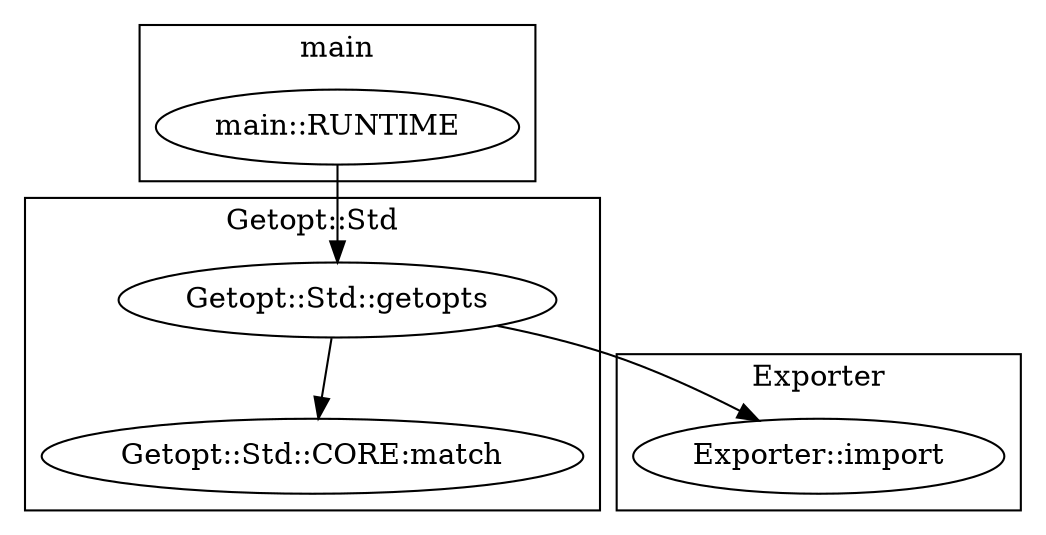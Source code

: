 digraph {
graph [overlap=false]
subgraph cluster_Getopt_Std {
	label="Getopt::Std";
	"Getopt::Std::getopts";
	"Getopt::Std::CORE:match";
}
subgraph cluster_Exporter {
	label="Exporter";
	"Exporter::import";
}
subgraph cluster_main {
	label="main";
	"main::RUNTIME";
}
"Getopt::Std::getopts" -> "Exporter::import";
"main::RUNTIME" -> "Getopt::Std::getopts";
"Getopt::Std::getopts" -> "Getopt::Std::CORE:match";
}
